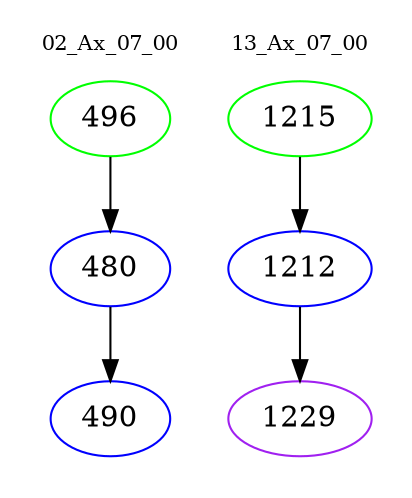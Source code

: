 digraph{
subgraph cluster_0 {
color = white
label = "02_Ax_07_00";
fontsize=10;
T0_496 [label="496", color="green"]
T0_496 -> T0_480 [color="black"]
T0_480 [label="480", color="blue"]
T0_480 -> T0_490 [color="black"]
T0_490 [label="490", color="blue"]
}
subgraph cluster_1 {
color = white
label = "13_Ax_07_00";
fontsize=10;
T1_1215 [label="1215", color="green"]
T1_1215 -> T1_1212 [color="black"]
T1_1212 [label="1212", color="blue"]
T1_1212 -> T1_1229 [color="black"]
T1_1229 [label="1229", color="purple"]
}
}
